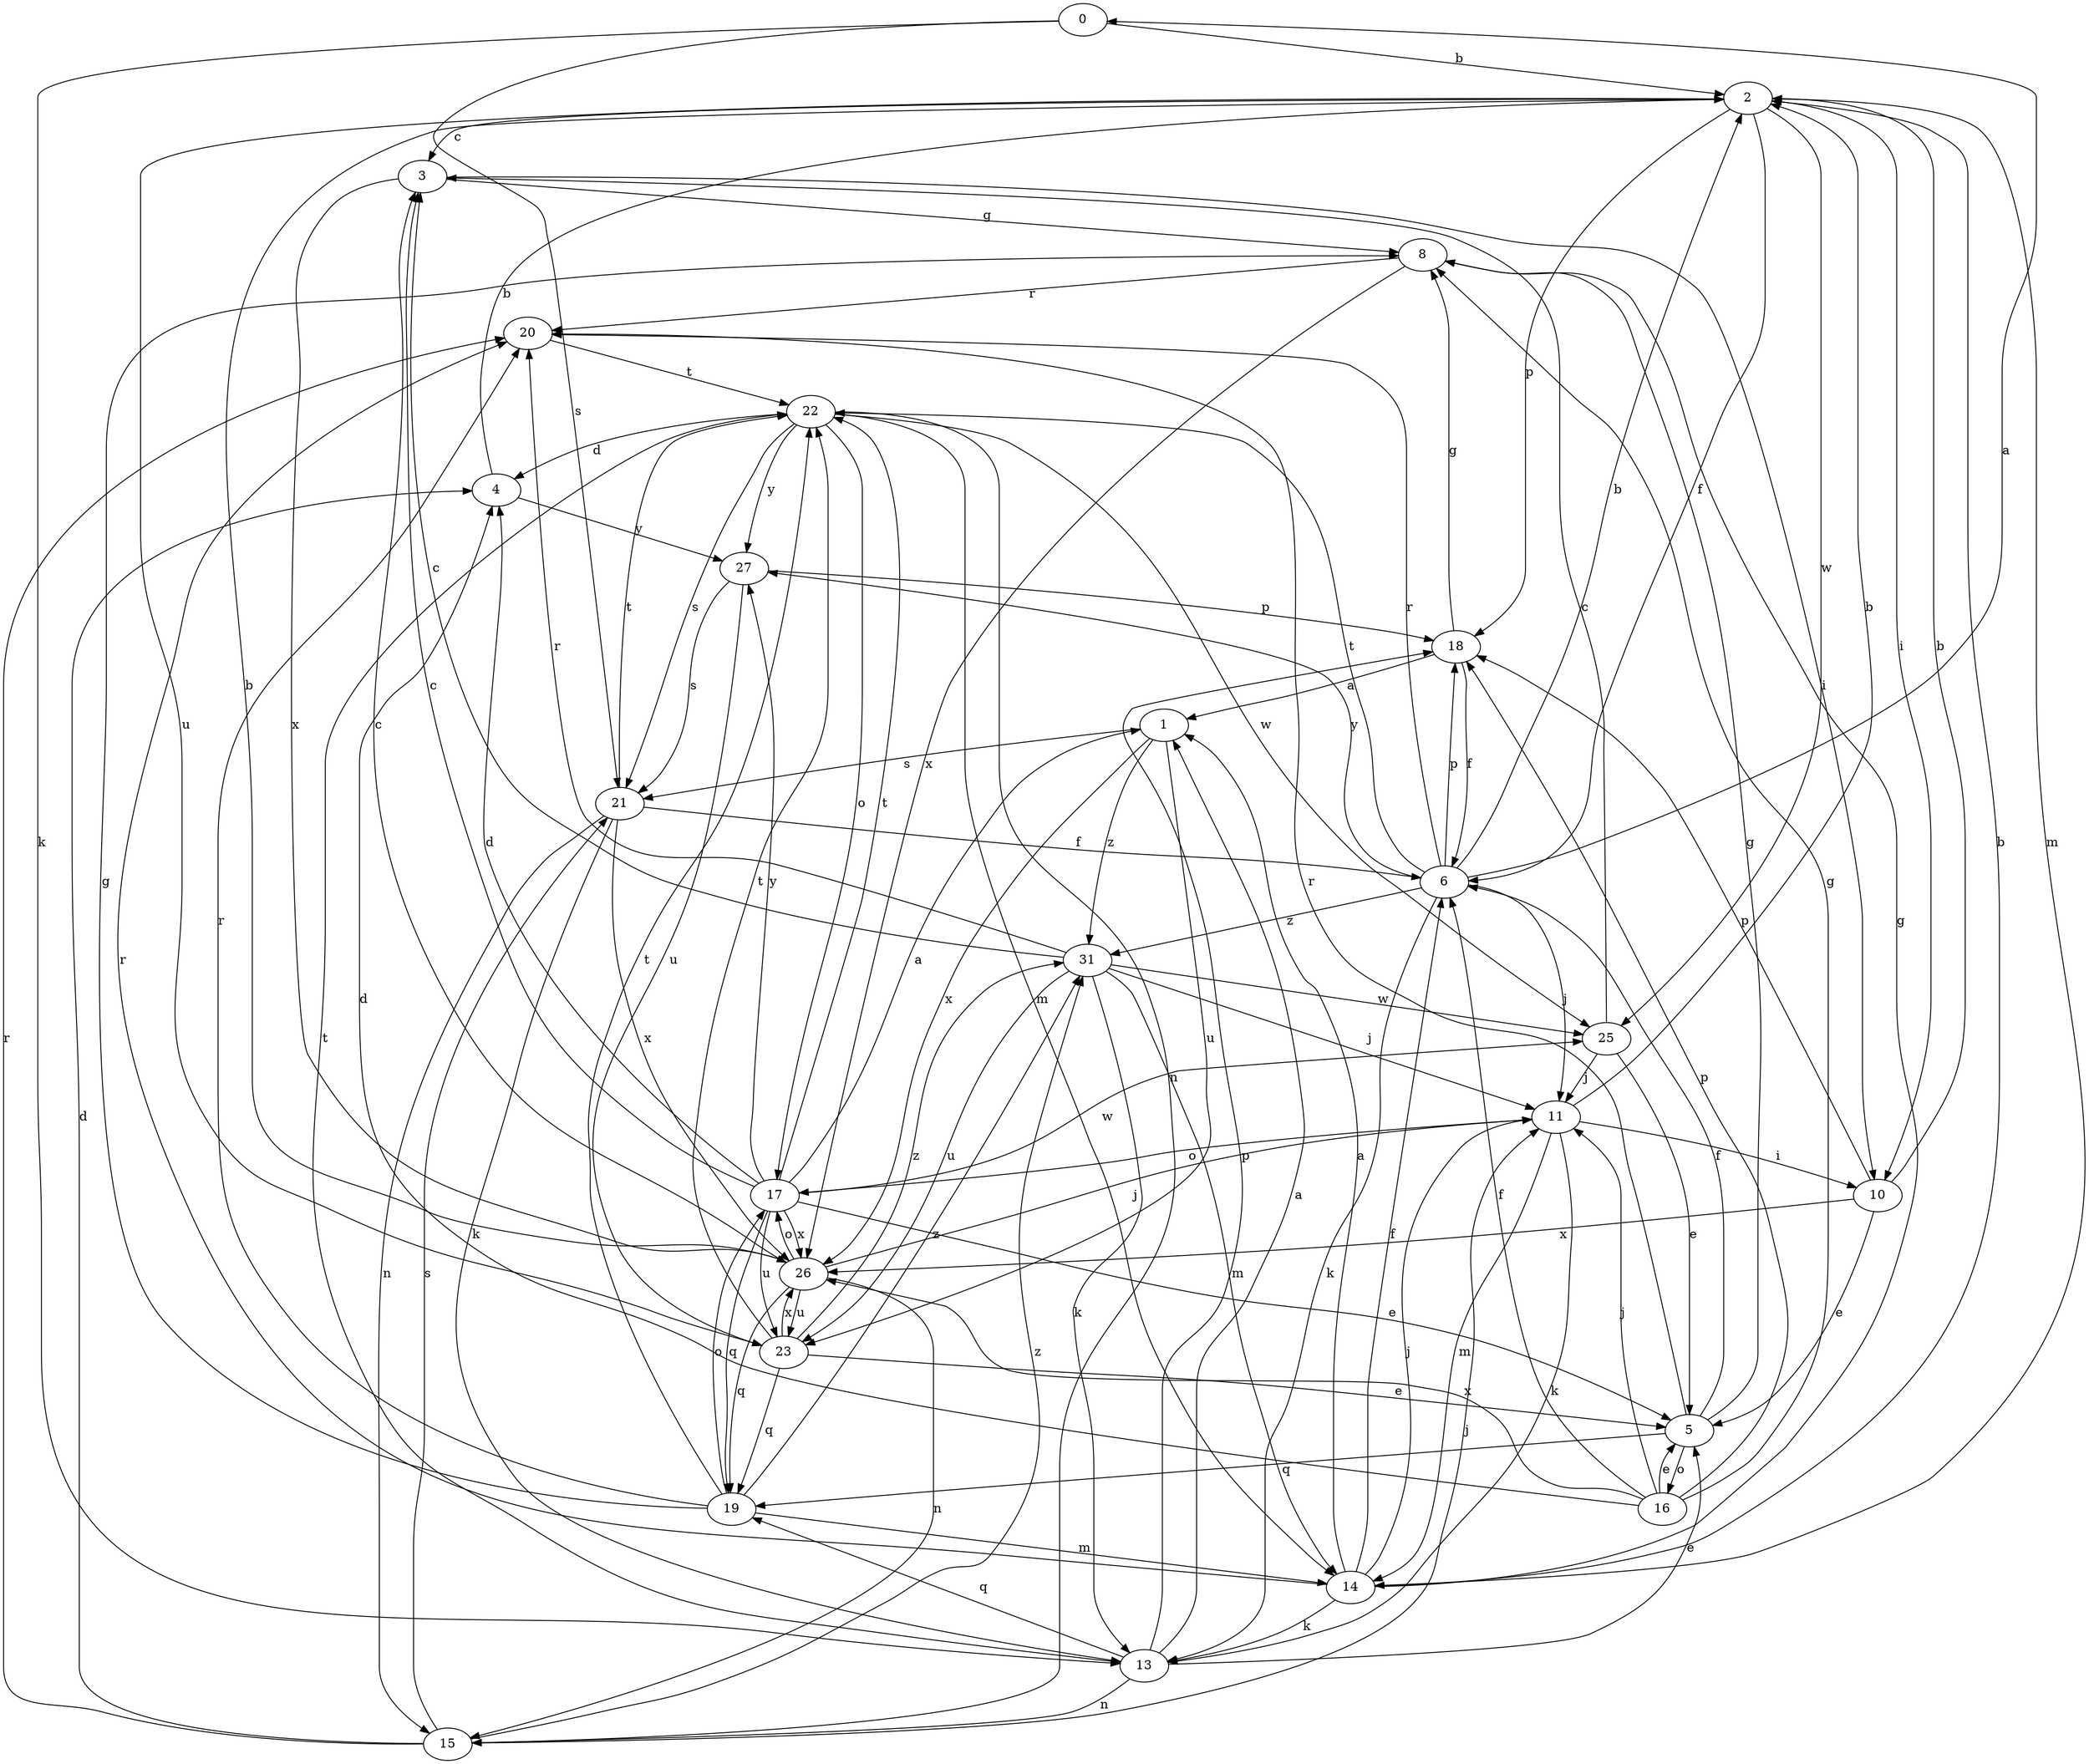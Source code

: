 strict digraph  {
0;
1;
2;
3;
4;
5;
6;
8;
10;
11;
13;
14;
15;
16;
17;
18;
19;
20;
21;
22;
23;
25;
26;
27;
31;
0 -> 2  [label=b];
0 -> 13  [label=k];
0 -> 21  [label=s];
1 -> 21  [label=s];
1 -> 23  [label=u];
1 -> 26  [label=x];
1 -> 31  [label=z];
2 -> 3  [label=c];
2 -> 6  [label=f];
2 -> 10  [label=i];
2 -> 14  [label=m];
2 -> 18  [label=p];
2 -> 23  [label=u];
2 -> 25  [label=w];
3 -> 8  [label=g];
3 -> 10  [label=i];
3 -> 26  [label=x];
4 -> 2  [label=b];
4 -> 27  [label=y];
5 -> 6  [label=f];
5 -> 8  [label=g];
5 -> 16  [label=o];
5 -> 19  [label=q];
5 -> 20  [label=r];
6 -> 0  [label=a];
6 -> 2  [label=b];
6 -> 11  [label=j];
6 -> 13  [label=k];
6 -> 18  [label=p];
6 -> 20  [label=r];
6 -> 22  [label=t];
6 -> 27  [label=y];
6 -> 31  [label=z];
8 -> 20  [label=r];
8 -> 26  [label=x];
10 -> 2  [label=b];
10 -> 5  [label=e];
10 -> 18  [label=p];
10 -> 26  [label=x];
11 -> 2  [label=b];
11 -> 10  [label=i];
11 -> 13  [label=k];
11 -> 14  [label=m];
11 -> 17  [label=o];
13 -> 1  [label=a];
13 -> 5  [label=e];
13 -> 15  [label=n];
13 -> 18  [label=p];
13 -> 19  [label=q];
13 -> 22  [label=t];
14 -> 1  [label=a];
14 -> 2  [label=b];
14 -> 6  [label=f];
14 -> 8  [label=g];
14 -> 11  [label=j];
14 -> 13  [label=k];
14 -> 20  [label=r];
15 -> 4  [label=d];
15 -> 11  [label=j];
15 -> 20  [label=r];
15 -> 21  [label=s];
15 -> 31  [label=z];
16 -> 4  [label=d];
16 -> 5  [label=e];
16 -> 6  [label=f];
16 -> 8  [label=g];
16 -> 11  [label=j];
16 -> 18  [label=p];
16 -> 26  [label=x];
17 -> 1  [label=a];
17 -> 3  [label=c];
17 -> 4  [label=d];
17 -> 5  [label=e];
17 -> 19  [label=q];
17 -> 22  [label=t];
17 -> 23  [label=u];
17 -> 25  [label=w];
17 -> 26  [label=x];
17 -> 27  [label=y];
18 -> 1  [label=a];
18 -> 6  [label=f];
18 -> 8  [label=g];
19 -> 8  [label=g];
19 -> 14  [label=m];
19 -> 17  [label=o];
19 -> 20  [label=r];
19 -> 22  [label=t];
19 -> 31  [label=z];
20 -> 22  [label=t];
21 -> 6  [label=f];
21 -> 13  [label=k];
21 -> 15  [label=n];
21 -> 22  [label=t];
21 -> 26  [label=x];
22 -> 4  [label=d];
22 -> 14  [label=m];
22 -> 15  [label=n];
22 -> 17  [label=o];
22 -> 21  [label=s];
22 -> 25  [label=w];
22 -> 27  [label=y];
23 -> 5  [label=e];
23 -> 19  [label=q];
23 -> 22  [label=t];
23 -> 26  [label=x];
23 -> 31  [label=z];
25 -> 3  [label=c];
25 -> 5  [label=e];
25 -> 11  [label=j];
26 -> 2  [label=b];
26 -> 3  [label=c];
26 -> 11  [label=j];
26 -> 15  [label=n];
26 -> 17  [label=o];
26 -> 19  [label=q];
26 -> 23  [label=u];
27 -> 18  [label=p];
27 -> 21  [label=s];
27 -> 23  [label=u];
31 -> 3  [label=c];
31 -> 11  [label=j];
31 -> 13  [label=k];
31 -> 14  [label=m];
31 -> 20  [label=r];
31 -> 23  [label=u];
31 -> 25  [label=w];
}
